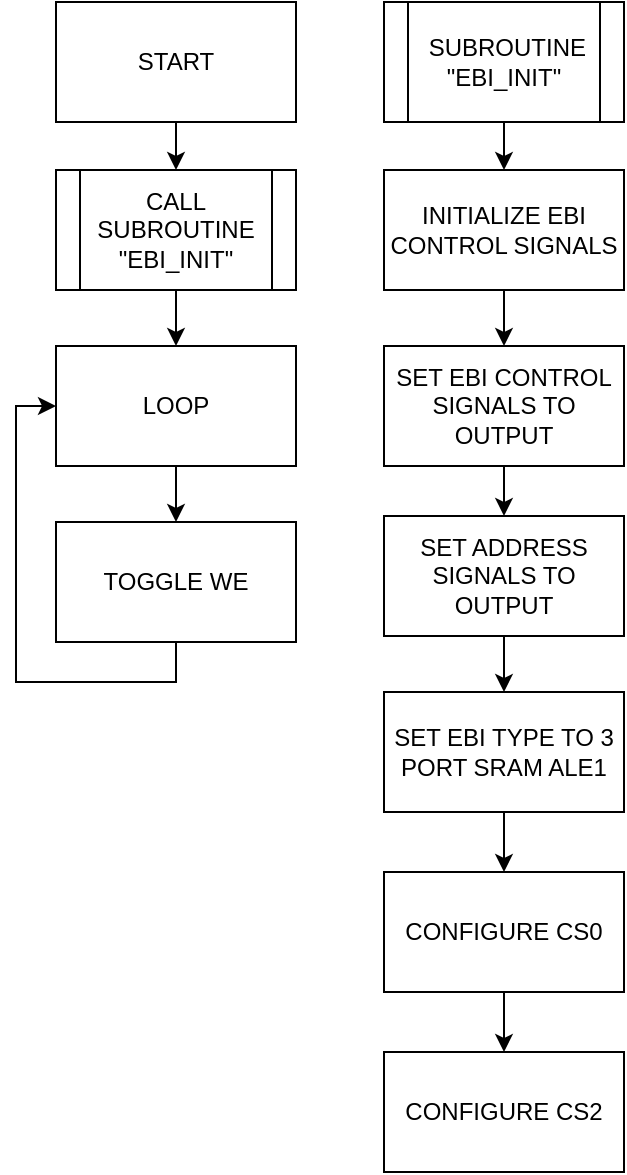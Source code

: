 <mxfile version="21.4.0" type="device">
  <diagram id="C5RBs43oDa-KdzZeNtuy" name="Page-1">
    <mxGraphModel dx="500" dy="625" grid="0" gridSize="10" guides="1" tooltips="1" connect="1" arrows="1" fold="1" page="0" pageScale="1" pageWidth="827" pageHeight="1169" math="0" shadow="0">
      <root>
        <mxCell id="WIyWlLk6GJQsqaUBKTNV-0" />
        <mxCell id="WIyWlLk6GJQsqaUBKTNV-1" parent="WIyWlLk6GJQsqaUBKTNV-0" />
        <mxCell id="8UXbq9bmPcRdWU7f7Jia-2" value="" style="edgeStyle=orthogonalEdgeStyle;rounded=0;orthogonalLoop=1;jettySize=auto;html=1;" edge="1" parent="WIyWlLk6GJQsqaUBKTNV-1" source="8UXbq9bmPcRdWU7f7Jia-0" target="8UXbq9bmPcRdWU7f7Jia-1">
          <mxGeometry relative="1" as="geometry" />
        </mxCell>
        <mxCell id="8UXbq9bmPcRdWU7f7Jia-0" value="START" style="rounded=0;whiteSpace=wrap;html=1;" vertex="1" parent="WIyWlLk6GJQsqaUBKTNV-1">
          <mxGeometry x="172" y="100" width="120" height="60" as="geometry" />
        </mxCell>
        <mxCell id="8UXbq9bmPcRdWU7f7Jia-41" style="edgeStyle=orthogonalEdgeStyle;rounded=0;orthogonalLoop=1;jettySize=auto;html=1;exitX=0.5;exitY=1;exitDx=0;exitDy=0;entryX=0.5;entryY=0;entryDx=0;entryDy=0;" edge="1" parent="WIyWlLk6GJQsqaUBKTNV-1" source="8UXbq9bmPcRdWU7f7Jia-1" target="8UXbq9bmPcRdWU7f7Jia-16">
          <mxGeometry relative="1" as="geometry" />
        </mxCell>
        <mxCell id="8UXbq9bmPcRdWU7f7Jia-1" value="CALL SUBROUTINE &quot;EBI_INIT&quot;" style="shape=process;whiteSpace=wrap;html=1;backgroundOutline=1;rounded=0;" vertex="1" parent="WIyWlLk6GJQsqaUBKTNV-1">
          <mxGeometry x="172" y="184" width="120" height="60" as="geometry" />
        </mxCell>
        <mxCell id="8UXbq9bmPcRdWU7f7Jia-5" value="" style="edgeStyle=orthogonalEdgeStyle;rounded=0;orthogonalLoop=1;jettySize=auto;html=1;" edge="1" parent="WIyWlLk6GJQsqaUBKTNV-1" source="8UXbq9bmPcRdWU7f7Jia-3" target="8UXbq9bmPcRdWU7f7Jia-4">
          <mxGeometry relative="1" as="geometry" />
        </mxCell>
        <mxCell id="8UXbq9bmPcRdWU7f7Jia-3" value="&amp;nbsp;SUBROUTINE &quot;EBI_INIT&quot;" style="shape=process;whiteSpace=wrap;html=1;backgroundOutline=1;rounded=0;" vertex="1" parent="WIyWlLk6GJQsqaUBKTNV-1">
          <mxGeometry x="336" y="100" width="120" height="60" as="geometry" />
        </mxCell>
        <mxCell id="8UXbq9bmPcRdWU7f7Jia-7" value="" style="edgeStyle=orthogonalEdgeStyle;rounded=0;orthogonalLoop=1;jettySize=auto;html=1;" edge="1" parent="WIyWlLk6GJQsqaUBKTNV-1" source="8UXbq9bmPcRdWU7f7Jia-4" target="8UXbq9bmPcRdWU7f7Jia-6">
          <mxGeometry relative="1" as="geometry" />
        </mxCell>
        <mxCell id="8UXbq9bmPcRdWU7f7Jia-4" value="INITIALIZE EBI CONTROL SIGNALS" style="whiteSpace=wrap;html=1;rounded=0;" vertex="1" parent="WIyWlLk6GJQsqaUBKTNV-1">
          <mxGeometry x="336" y="184" width="120" height="60" as="geometry" />
        </mxCell>
        <mxCell id="8UXbq9bmPcRdWU7f7Jia-9" value="" style="edgeStyle=orthogonalEdgeStyle;rounded=0;orthogonalLoop=1;jettySize=auto;html=1;" edge="1" parent="WIyWlLk6GJQsqaUBKTNV-1" source="8UXbq9bmPcRdWU7f7Jia-6" target="8UXbq9bmPcRdWU7f7Jia-8">
          <mxGeometry relative="1" as="geometry" />
        </mxCell>
        <mxCell id="8UXbq9bmPcRdWU7f7Jia-6" value="SET EBI CONTROL SIGNALS TO OUTPUT" style="whiteSpace=wrap;html=1;rounded=0;" vertex="1" parent="WIyWlLk6GJQsqaUBKTNV-1">
          <mxGeometry x="336" y="272" width="120" height="60" as="geometry" />
        </mxCell>
        <mxCell id="8UXbq9bmPcRdWU7f7Jia-11" value="" style="edgeStyle=orthogonalEdgeStyle;rounded=0;orthogonalLoop=1;jettySize=auto;html=1;" edge="1" parent="WIyWlLk6GJQsqaUBKTNV-1" source="8UXbq9bmPcRdWU7f7Jia-8" target="8UXbq9bmPcRdWU7f7Jia-10">
          <mxGeometry relative="1" as="geometry" />
        </mxCell>
        <mxCell id="8UXbq9bmPcRdWU7f7Jia-8" value="SET ADDRESS SIGNALS TO OUTPUT" style="whiteSpace=wrap;html=1;rounded=0;" vertex="1" parent="WIyWlLk6GJQsqaUBKTNV-1">
          <mxGeometry x="336" y="357" width="120" height="60" as="geometry" />
        </mxCell>
        <mxCell id="8UXbq9bmPcRdWU7f7Jia-13" value="" style="edgeStyle=orthogonalEdgeStyle;rounded=0;orthogonalLoop=1;jettySize=auto;html=1;" edge="1" parent="WIyWlLk6GJQsqaUBKTNV-1" source="8UXbq9bmPcRdWU7f7Jia-10" target="8UXbq9bmPcRdWU7f7Jia-12">
          <mxGeometry relative="1" as="geometry" />
        </mxCell>
        <mxCell id="8UXbq9bmPcRdWU7f7Jia-10" value="SET EBI TYPE TO 3 PORT SRAM ALE1" style="whiteSpace=wrap;html=1;rounded=0;" vertex="1" parent="WIyWlLk6GJQsqaUBKTNV-1">
          <mxGeometry x="336" y="445" width="120" height="60" as="geometry" />
        </mxCell>
        <mxCell id="8UXbq9bmPcRdWU7f7Jia-15" value="" style="edgeStyle=orthogonalEdgeStyle;rounded=0;orthogonalLoop=1;jettySize=auto;html=1;" edge="1" parent="WIyWlLk6GJQsqaUBKTNV-1" source="8UXbq9bmPcRdWU7f7Jia-12" target="8UXbq9bmPcRdWU7f7Jia-14">
          <mxGeometry relative="1" as="geometry" />
        </mxCell>
        <mxCell id="8UXbq9bmPcRdWU7f7Jia-12" value="CONFIGURE CS0" style="whiteSpace=wrap;html=1;rounded=0;" vertex="1" parent="WIyWlLk6GJQsqaUBKTNV-1">
          <mxGeometry x="336" y="535" width="120" height="60" as="geometry" />
        </mxCell>
        <mxCell id="8UXbq9bmPcRdWU7f7Jia-14" value="CONFIGURE CS2" style="whiteSpace=wrap;html=1;rounded=0;" vertex="1" parent="WIyWlLk6GJQsqaUBKTNV-1">
          <mxGeometry x="336" y="625" width="120" height="60" as="geometry" />
        </mxCell>
        <mxCell id="8UXbq9bmPcRdWU7f7Jia-39" value="" style="edgeStyle=orthogonalEdgeStyle;rounded=0;orthogonalLoop=1;jettySize=auto;html=1;" edge="1" parent="WIyWlLk6GJQsqaUBKTNV-1" source="8UXbq9bmPcRdWU7f7Jia-16" target="8UXbq9bmPcRdWU7f7Jia-38">
          <mxGeometry relative="1" as="geometry" />
        </mxCell>
        <mxCell id="8UXbq9bmPcRdWU7f7Jia-16" value="LOOP" style="whiteSpace=wrap;html=1;rounded=0;" vertex="1" parent="WIyWlLk6GJQsqaUBKTNV-1">
          <mxGeometry x="172" y="272" width="120" height="60" as="geometry" />
        </mxCell>
        <mxCell id="8UXbq9bmPcRdWU7f7Jia-40" style="edgeStyle=orthogonalEdgeStyle;rounded=0;orthogonalLoop=1;jettySize=auto;html=1;exitX=0.5;exitY=1;exitDx=0;exitDy=0;entryX=0;entryY=0.5;entryDx=0;entryDy=0;" edge="1" parent="WIyWlLk6GJQsqaUBKTNV-1" source="8UXbq9bmPcRdWU7f7Jia-38" target="8UXbq9bmPcRdWU7f7Jia-16">
          <mxGeometry relative="1" as="geometry" />
        </mxCell>
        <mxCell id="8UXbq9bmPcRdWU7f7Jia-38" value="TOGGLE WE" style="whiteSpace=wrap;html=1;rounded=0;" vertex="1" parent="WIyWlLk6GJQsqaUBKTNV-1">
          <mxGeometry x="172" y="360" width="120" height="60" as="geometry" />
        </mxCell>
      </root>
    </mxGraphModel>
  </diagram>
</mxfile>
